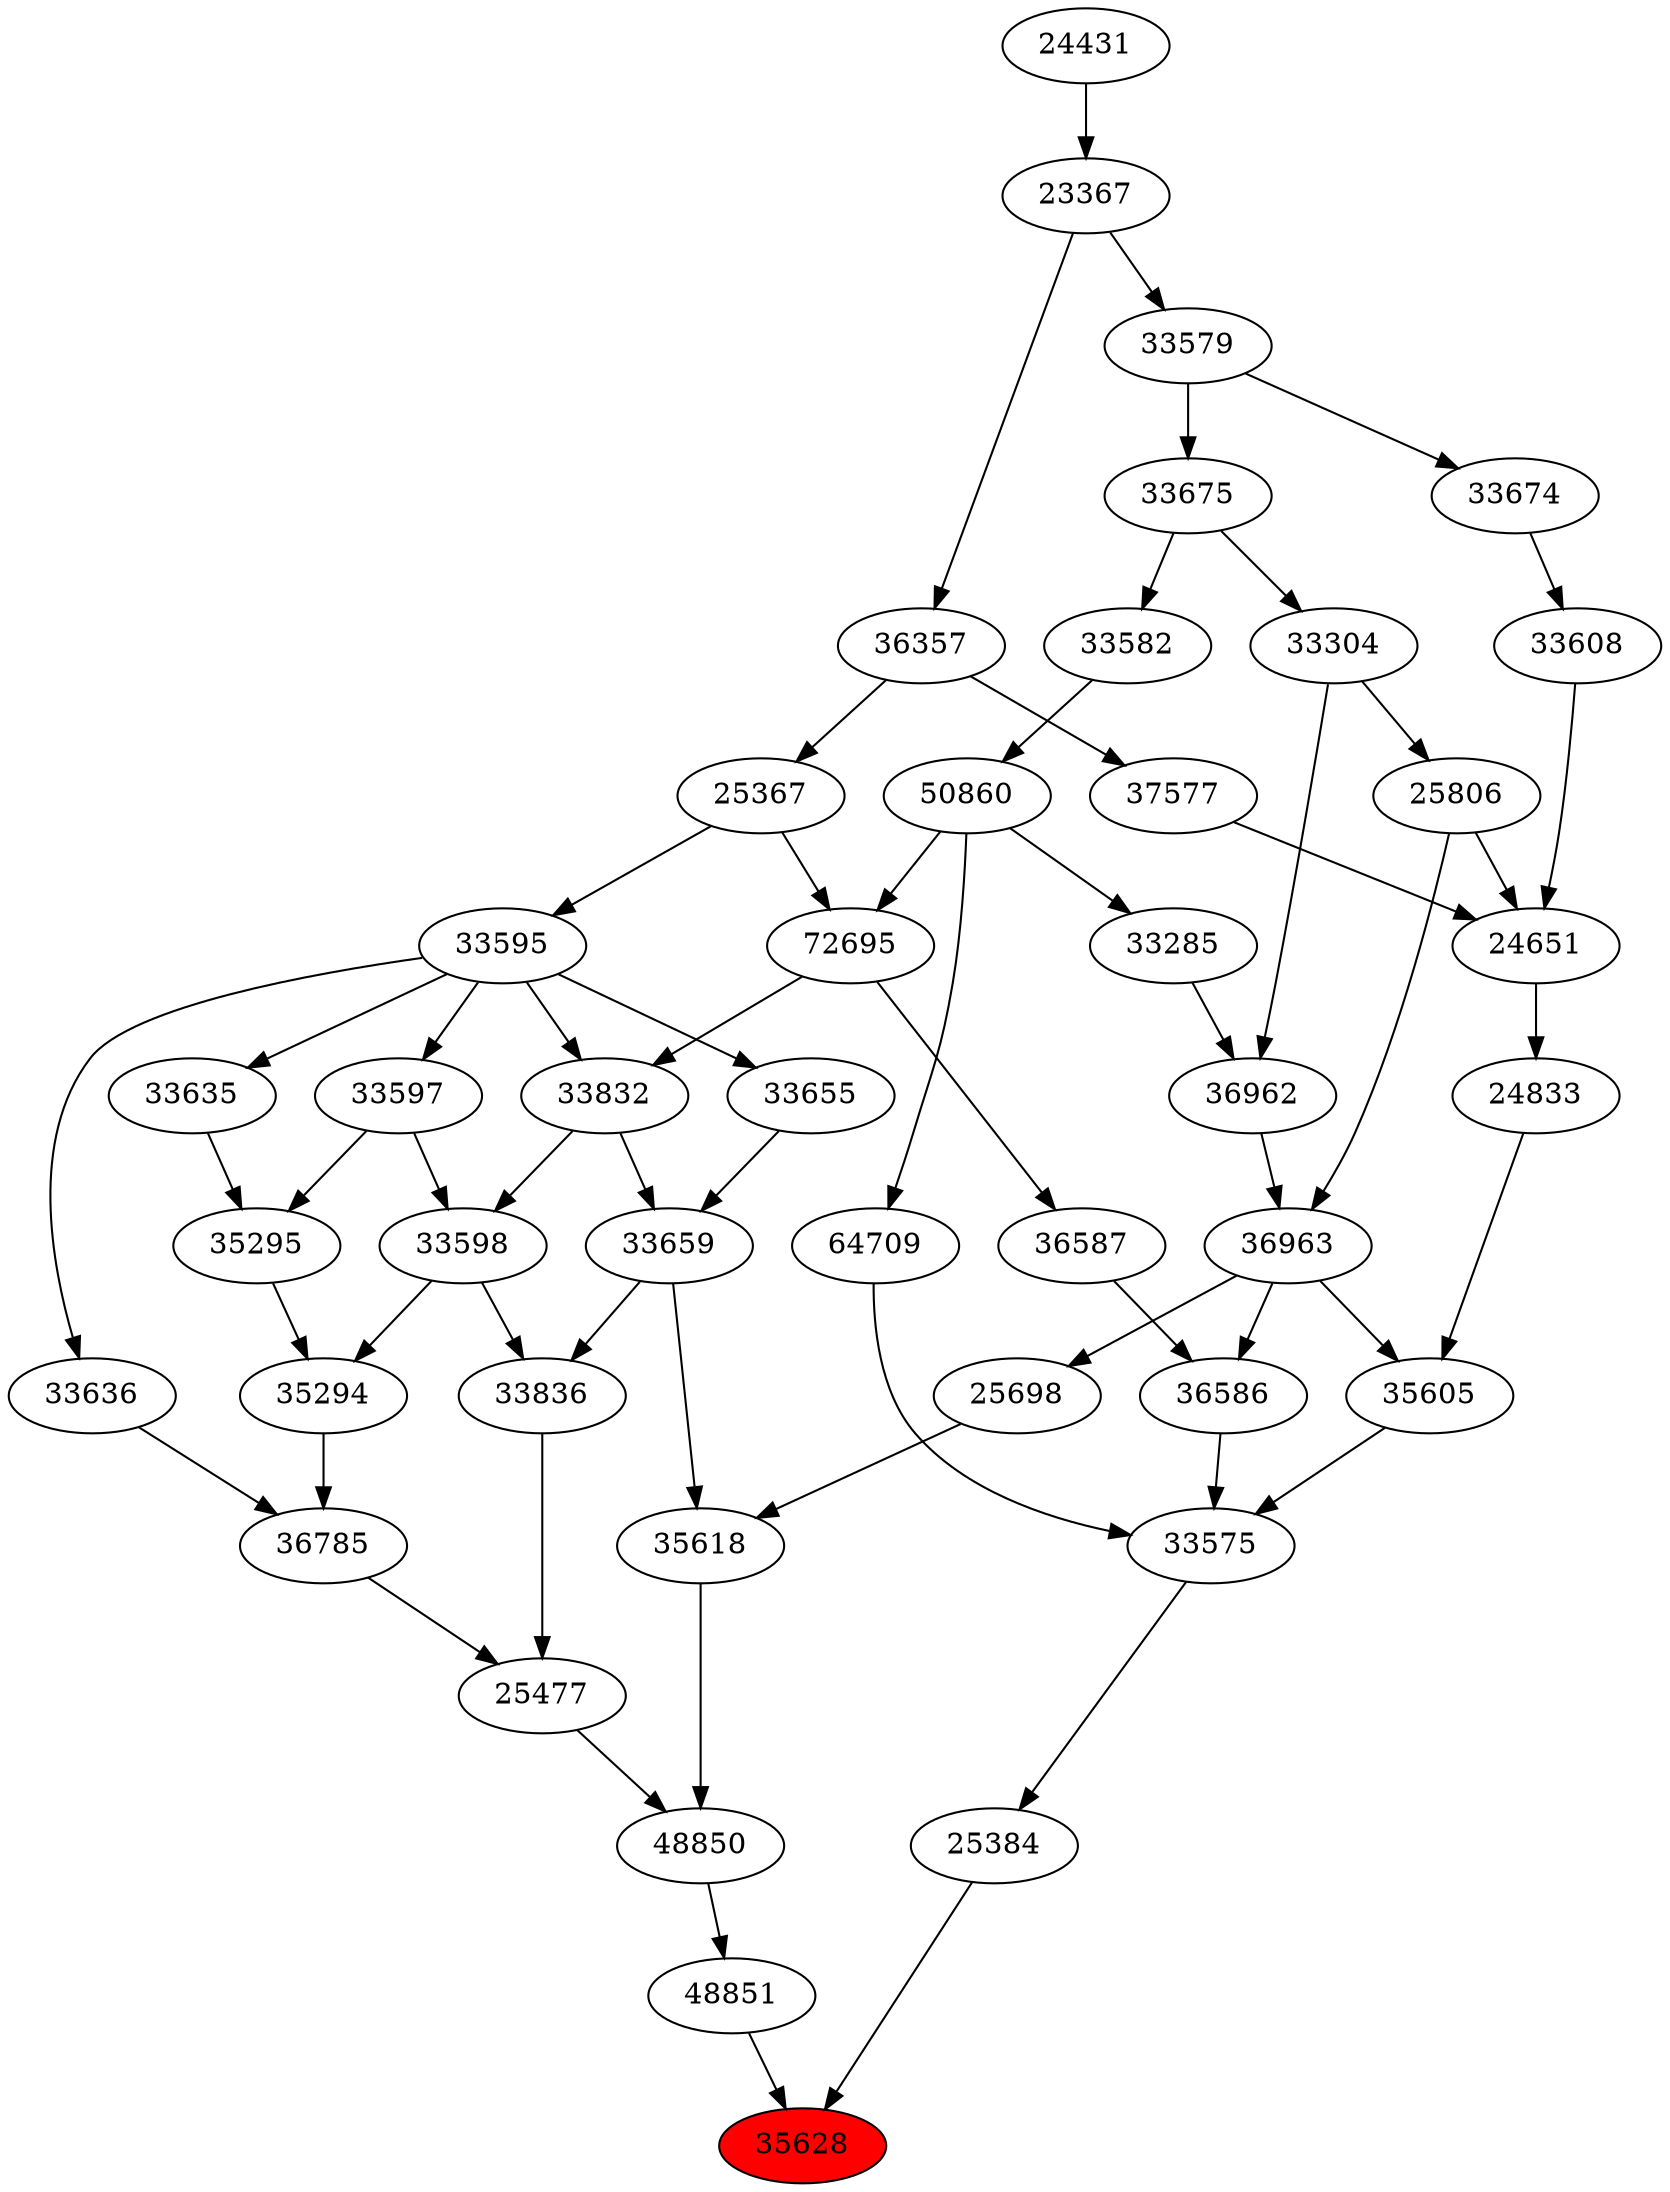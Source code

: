 strict digraph{ 
35628 [label="35628" fillcolor=red style=filled]
25384 -> 35628
48851 -> 35628
25384 [label="25384"]
33575 -> 25384
48851 [label="48851"]
48850 -> 48851
33575 [label="33575"]
36586 -> 33575
35605 -> 33575
64709 -> 33575
48850 [label="48850"]
25477 -> 48850
35618 -> 48850
36586 [label="36586"]
36587 -> 36586
36963 -> 36586
35605 [label="35605"]
24833 -> 35605
36963 -> 35605
64709 [label="64709"]
50860 -> 64709
25477 [label="25477"]
36785 -> 25477
33836 -> 25477
35618 [label="35618"]
25698 -> 35618
33659 -> 35618
36587 [label="36587"]
72695 -> 36587
36963 [label="36963"]
36962 -> 36963
25806 -> 36963
24833 [label="24833"]
24651 -> 24833
50860 [label="50860"]
33582 -> 50860
36785 [label="36785"]
35294 -> 36785
33636 -> 36785
33836 [label="33836"]
33659 -> 33836
33598 -> 33836
25698 [label="25698"]
36963 -> 25698
33659 [label="33659"]
33655 -> 33659
33832 -> 33659
72695 [label="72695"]
50860 -> 72695
25367 -> 72695
36962 [label="36962"]
33285 -> 36962
33304 -> 36962
25806 [label="25806"]
33304 -> 25806
24651 [label="24651"]
25806 -> 24651
33608 -> 24651
37577 -> 24651
33582 [label="33582"]
33675 -> 33582
35294 [label="35294"]
33598 -> 35294
35295 -> 35294
33636 [label="33636"]
33595 -> 33636
33598 [label="33598"]
33597 -> 33598
33832 -> 33598
33655 [label="33655"]
33595 -> 33655
33832 [label="33832"]
72695 -> 33832
33595 -> 33832
25367 [label="25367"]
36357 -> 25367
33285 [label="33285"]
50860 -> 33285
33304 [label="33304"]
33675 -> 33304
33608 [label="33608"]
33674 -> 33608
37577 [label="37577"]
36357 -> 37577
33675 [label="33675"]
33579 -> 33675
35295 [label="35295"]
33635 -> 35295
33597 -> 35295
33595 [label="33595"]
25367 -> 33595
33597 [label="33597"]
33595 -> 33597
36357 [label="36357"]
23367 -> 36357
33674 [label="33674"]
33579 -> 33674
33579 [label="33579"]
23367 -> 33579
33635 [label="33635"]
33595 -> 33635
23367 [label="23367"]
24431 -> 23367
24431 [label="24431"]
}